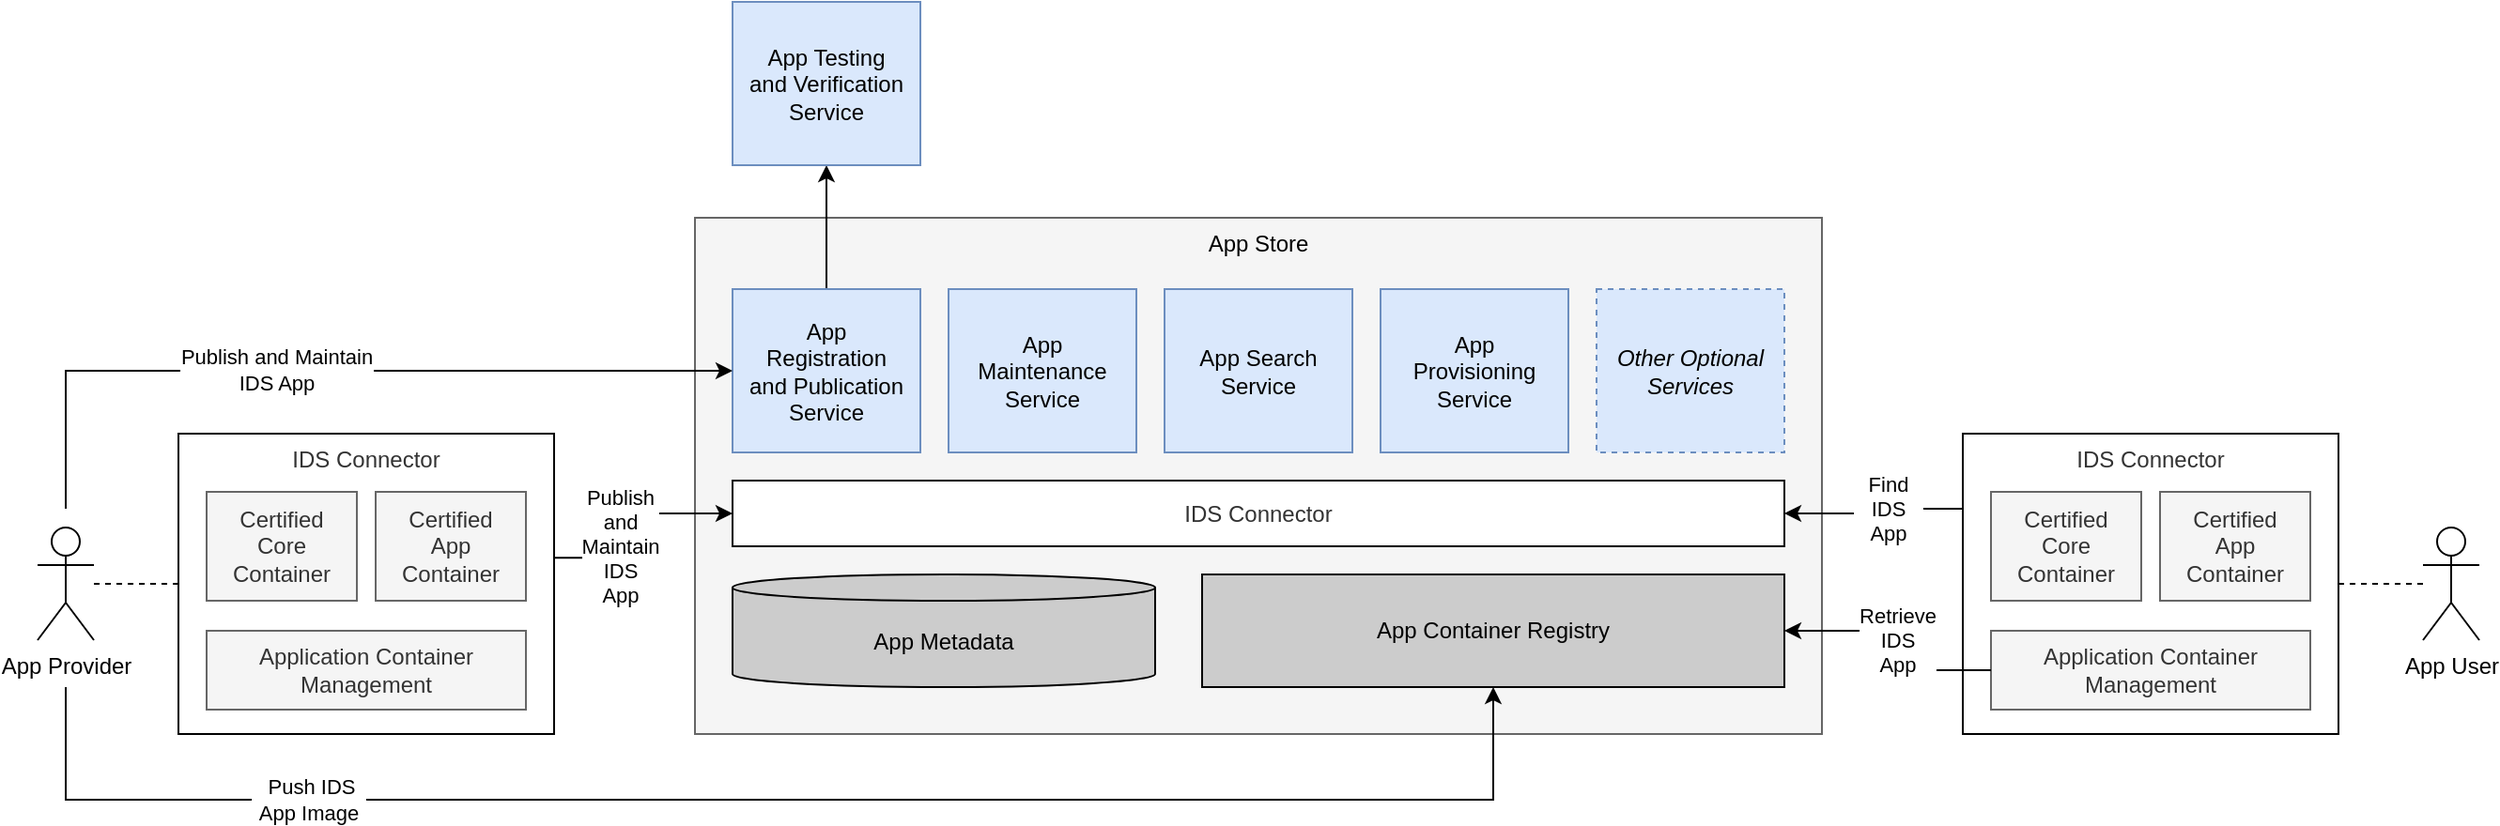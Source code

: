 <mxfile version="17.5.0" type="google"><diagram id="FOB0vDKNrFLflWHRrjKG" name="Page-1"><mxGraphModel grid="1" page="1" gridSize="5" guides="1" tooltips="1" connect="1" arrows="1" fold="1" pageScale="1" pageWidth="850" pageHeight="1100" math="0" shadow="0"><root><mxCell id="0"/><mxCell id="1" parent="0"/><mxCell id="ct6E9p7qiC-d9M1rV3QP-6" value="App Store" style="rounded=0;whiteSpace=wrap;html=1;verticalAlign=top;fillColor=#F5F5F5;strokeColor=#666666;" vertex="1" parent="1"><mxGeometry x="85" y="170" width="600" height="275" as="geometry"/></mxCell><mxCell id="hSOW3-l-pKzD9sGPN9eP-7" value="App Container Registry" style="rounded=0;whiteSpace=wrap;html=1;fillColor=#CCCCCC;strokeColor=#000000;fontColor=#000000;" vertex="1" parent="1"><mxGeometry x="355" y="360" width="310" height="60" as="geometry"/></mxCell><mxCell id="ct6E9p7qiC-d9M1rV3QP-2" value="IDS Connector" style="rounded=0;whiteSpace=wrap;html=1;fillColor=#FFFFFF;fontColor=#333333;strokeColor=#000000;" vertex="1" parent="1"><mxGeometry x="105" y="310" width="560" height="35" as="geometry"/></mxCell><mxCell id="uE1iS9A0VEqsAE_Hq9Na-18" style="edgeStyle=orthogonalEdgeStyle;rounded=0;orthogonalLoop=1;jettySize=auto;html=1;entryX=0.5;entryY=1;entryDx=0;entryDy=0;fontColor=#000000;" edge="1" parent="1" source="ct6E9p7qiC-d9M1rV3QP-24" target="uE1iS9A0VEqsAE_Hq9Na-7"><mxGeometry relative="1" as="geometry"/></mxCell><mxCell id="ct6E9p7qiC-d9M1rV3QP-24" value="&lt;div&gt;App&lt;/div&gt;&lt;div&gt;Registration&lt;/div&gt;&lt;div&gt;and Publication Service&lt;/div&gt;" style="rounded=0;whiteSpace=wrap;html=1;fillColor=#dae8fc;strokeColor=#6c8ebf;" vertex="1" parent="1"><mxGeometry x="105" y="208" width="100" height="87" as="geometry"/></mxCell><mxCell id="Zfcp_1usg4aahWcv19w_-5" value="&lt;div&gt;App&lt;/div&gt;&lt;div&gt;Maintenance Service&lt;/div&gt;" style="rounded=0;whiteSpace=wrap;html=1;fillColor=#dae8fc;strokeColor=#6c8ebf;" vertex="1" parent="1"><mxGeometry x="220" y="208" width="100" height="87" as="geometry"/></mxCell><mxCell id="Zfcp_1usg4aahWcv19w_-6" value="App Search Service" style="rounded=0;whiteSpace=wrap;html=1;fillColor=#dae8fc;strokeColor=#6c8ebf;" vertex="1" parent="1"><mxGeometry x="335" y="208" width="100" height="87" as="geometry"/></mxCell><mxCell id="Zfcp_1usg4aahWcv19w_-7" value="&lt;div&gt;App&lt;/div&gt;&lt;div&gt;Provisioning Service&lt;/div&gt;" style="rounded=0;whiteSpace=wrap;html=1;fillColor=#DAE8FC;strokeColor=#6C8EBF;" vertex="1" parent="1"><mxGeometry x="450" y="208" width="100" height="87" as="geometry"/></mxCell><mxCell id="Zfcp_1usg4aahWcv19w_-8" value="Other Optional Services" style="rounded=0;whiteSpace=wrap;html=1;fillColor=#dae8fc;strokeColor=#6c8ebf;dashed=1;fontStyle=2" vertex="1" parent="1"><mxGeometry x="565" y="208" width="100" height="87" as="geometry"/></mxCell><mxCell id="Zfcp_1usg4aahWcv19w_-9" value="App Metadata" style="shape=cylinder3;whiteSpace=wrap;html=1;boundedLbl=1;backgroundOutline=1;size=7;fillColor=#CCCCCC;" vertex="1" parent="1"><mxGeometry x="105" y="360" width="225" height="60" as="geometry"/></mxCell><mxCell id="Zfcp_1usg4aahWcv19w_-14" style="rounded=0;orthogonalLoop=1;jettySize=auto;html=1;entryX=0;entryY=0.5;entryDx=0;entryDy=0;exitX=0.998;exitY=0.413;exitDx=0;exitDy=0;exitPerimeter=0;edgeStyle=orthogonalEdgeStyle;" edge="1" parent="1" source="jxDuimEmyfE6NufvLdPp-14" target="ct6E9p7qiC-d9M1rV3QP-2"><mxGeometry relative="1" as="geometry"><mxPoint x="25.4" y="327.34" as="sourcePoint"/></mxGeometry></mxCell><mxCell id="Zfcp_1usg4aahWcv19w_-15" value="&lt;div&gt;Publish&lt;/div&gt;&lt;div&gt;and&lt;/div&gt;&lt;div&gt;Maintain&lt;/div&gt;&lt;div&gt;IDS&lt;/div&gt;&lt;div&gt;App&lt;br&gt;&lt;/div&gt;" style="edgeLabel;html=1;align=center;verticalAlign=middle;resizable=0;points=[];" connectable="0" vertex="1" parent="Zfcp_1usg4aahWcv19w_-14"><mxGeometry x="-0.191" y="-1" relative="1" as="geometry"><mxPoint x="-14" y="-6" as="offset"/></mxGeometry></mxCell><mxCell id="uE1iS9A0VEqsAE_Hq9Na-2" value="Publish and Maintain&lt;br&gt;IDS App" style="rounded=0;orthogonalLoop=1;jettySize=auto;html=1;entryX=0;entryY=0.5;entryDx=0;entryDy=0;fontColor=#000000;edgeStyle=orthogonalEdgeStyle;" edge="1" parent="1" target="ct6E9p7qiC-d9M1rV3QP-24"><mxGeometry x="-0.134" y="1" relative="1" as="geometry"><mxPoint x="-250" y="325" as="sourcePoint"/><Array as="points"><mxPoint x="-250" y="251"/></Array><mxPoint as="offset"/></mxGeometry></mxCell><mxCell id="uE1iS9A0VEqsAE_Hq9Na-6" value="&amp;nbsp; &amp;nbsp;Push IDS &amp;nbsp; &lt;br&gt;App Image" style="edgeStyle=orthogonalEdgeStyle;rounded=0;orthogonalLoop=1;jettySize=auto;html=1;entryX=0.5;entryY=1;entryDx=0;entryDy=0;fontColor=#000000;" edge="1" parent="1" target="hSOW3-l-pKzD9sGPN9eP-7"><mxGeometry x="-0.57" relative="1" as="geometry"><mxPoint x="-250" y="420" as="sourcePoint"/><Array as="points"><mxPoint x="-250" y="480"/><mxPoint x="510" y="480"/></Array><mxPoint as="offset"/></mxGeometry></mxCell><mxCell id="uE1iS9A0VEqsAE_Hq9Na-1" value="App Provider" style="shape=umlActor;verticalLabelPosition=bottom;verticalAlign=top;html=1;outlineConnect=0;fontColor=#000000;strokeColor=#000000;" vertex="1" parent="1"><mxGeometry x="-265" y="335" width="30" height="60" as="geometry"/></mxCell><mxCell id="uE1iS9A0VEqsAE_Hq9Na-3" value="" style="endArrow=none;dashed=1;html=1;rounded=0;fontColor=#000000;exitX=0;exitY=0.5;exitDx=0;exitDy=0;" edge="1" parent="1" source="jxDuimEmyfE6NufvLdPp-14" target="uE1iS9A0VEqsAE_Hq9Na-1"><mxGeometry width="50" height="50" relative="1" as="geometry"><mxPoint x="-135" y="305" as="sourcePoint"/><mxPoint x="-245" y="325" as="targetPoint"/></mxGeometry></mxCell><mxCell id="uE1iS9A0VEqsAE_Hq9Na-4" value="App User" style="shape=umlActor;verticalLabelPosition=bottom;verticalAlign=top;html=1;outlineConnect=0;fontColor=#000000;strokeColor=#000000;" vertex="1" parent="1"><mxGeometry x="1005" y="335" width="30" height="60" as="geometry"/></mxCell><mxCell id="uE1iS9A0VEqsAE_Hq9Na-5" value="" style="endArrow=none;dashed=1;html=1;rounded=0;fontColor=#000000;exitX=1;exitY=0.5;exitDx=0;exitDy=0;" edge="1" parent="1" source="uE1iS9A0VEqsAE_Hq9Na-11" target="uE1iS9A0VEqsAE_Hq9Na-4"><mxGeometry width="50" height="50" relative="1" as="geometry"><mxPoint x="865" y="245" as="sourcePoint"/><mxPoint x="865" y="175" as="targetPoint"/></mxGeometry></mxCell><mxCell id="uE1iS9A0VEqsAE_Hq9Na-7" value="&lt;div&gt;App Testing&lt;/div&gt;&lt;div&gt;and Verification Service&lt;/div&gt;" style="rounded=0;whiteSpace=wrap;html=1;fillColor=#dae8fc;strokeColor=#6c8ebf;" vertex="1" parent="1"><mxGeometry x="105" y="55" width="100" height="87" as="geometry"/></mxCell><mxCell id="uE1iS9A0VEqsAE_Hq9Na-9" value="" style="group" connectable="0" vertex="1" parent="1"><mxGeometry x="-190" y="285" width="200" height="160" as="geometry"/></mxCell><mxCell id="jxDuimEmyfE6NufvLdPp-14" value="IDS Connector" style="rounded=0;whiteSpace=wrap;html=1;fillColor=#FFFFFF;fontColor=#333333;strokeColor=#000000;horizontal=1;verticalAlign=top;" vertex="1" parent="uE1iS9A0VEqsAE_Hq9Na-9"><mxGeometry width="200" height="160" as="geometry"/></mxCell><mxCell id="jxDuimEmyfE6NufvLdPp-15" value="Application Container Management" style="rounded=0;whiteSpace=wrap;html=1;fillColor=#f5f5f5;fontColor=#333333;strokeColor=#666666;" vertex="1" parent="uE1iS9A0VEqsAE_Hq9Na-9"><mxGeometry x="15" y="105" width="170" height="42" as="geometry"/></mxCell><mxCell id="jxDuimEmyfE6NufvLdPp-16" value="&lt;div&gt;Certified&lt;/div&gt;&lt;div&gt;App&lt;/div&gt;&lt;div&gt;Container&lt;/div&gt;" style="rounded=0;whiteSpace=wrap;html=1;verticalAlign=middle;fillColor=#f5f5f5;fontColor=#333333;strokeColor=#666666;" vertex="1" parent="uE1iS9A0VEqsAE_Hq9Na-9"><mxGeometry x="105" y="31" width="80" height="58" as="geometry"/></mxCell><mxCell id="jxDuimEmyfE6NufvLdPp-17" value="&lt;div&gt;Certified&lt;/div&gt;&lt;div&gt;Core Container&lt;/div&gt;" style="rounded=0;whiteSpace=wrap;html=1;verticalAlign=middle;fillColor=#f5f5f5;fontColor=#333333;strokeColor=#666666;" vertex="1" parent="uE1iS9A0VEqsAE_Hq9Na-9"><mxGeometry x="15" y="31" width="80" height="58" as="geometry"/></mxCell><mxCell id="uE1iS9A0VEqsAE_Hq9Na-10" value="" style="group" connectable="0" vertex="1" parent="1"><mxGeometry x="760" y="285" width="200" height="160" as="geometry"/></mxCell><mxCell id="uE1iS9A0VEqsAE_Hq9Na-11" value="IDS Connector" style="rounded=0;whiteSpace=wrap;html=1;fillColor=#FFFFFF;fontColor=#333333;strokeColor=#000000;horizontal=1;verticalAlign=top;" vertex="1" parent="uE1iS9A0VEqsAE_Hq9Na-10"><mxGeometry width="200" height="160" as="geometry"/></mxCell><mxCell id="uE1iS9A0VEqsAE_Hq9Na-12" value="Application Container Management" style="rounded=0;whiteSpace=wrap;html=1;fillColor=#f5f5f5;fontColor=#333333;strokeColor=#666666;" vertex="1" parent="uE1iS9A0VEqsAE_Hq9Na-10"><mxGeometry x="15" y="105" width="170" height="42" as="geometry"/></mxCell><mxCell id="uE1iS9A0VEqsAE_Hq9Na-13" value="&lt;div&gt;Certified&lt;/div&gt;&lt;div&gt;App&lt;/div&gt;&lt;div&gt;Container&lt;/div&gt;" style="rounded=0;whiteSpace=wrap;html=1;verticalAlign=middle;fillColor=#f5f5f5;fontColor=#333333;strokeColor=#666666;" vertex="1" parent="uE1iS9A0VEqsAE_Hq9Na-10"><mxGeometry x="105" y="31" width="80" height="58" as="geometry"/></mxCell><mxCell id="uE1iS9A0VEqsAE_Hq9Na-14" value="&lt;div&gt;Certified&lt;/div&gt;&lt;div&gt;Core Container&lt;/div&gt;" style="rounded=0;whiteSpace=wrap;html=1;verticalAlign=middle;fillColor=#f5f5f5;fontColor=#333333;strokeColor=#666666;" vertex="1" parent="uE1iS9A0VEqsAE_Hq9Na-10"><mxGeometry x="15" y="31" width="80" height="58" as="geometry"/></mxCell><mxCell id="Zfcp_1usg4aahWcv19w_-16" value="&lt;div&gt;Find&lt;/div&gt;&lt;div&gt;&amp;nbsp;&amp;nbsp; IDS&amp;nbsp; &amp;nbsp; &lt;br&gt;&lt;/div&gt;&lt;div&gt;App&lt;/div&gt;" style="rounded=0;orthogonalLoop=1;jettySize=auto;html=1;entryX=1;entryY=0.5;entryDx=0;entryDy=0;exitX=0;exitY=0.25;exitDx=0;exitDy=0;edgeStyle=orthogonalEdgeStyle;" edge="1" parent="1" source="uE1iS9A0VEqsAE_Hq9Na-11" target="ct6E9p7qiC-d9M1rV3QP-2"><mxGeometry x="-0.179" relative="1" as="geometry"><mxPoint as="offset"/><mxPoint x="765.2" y="327.6" as="sourcePoint"/></mxGeometry></mxCell><mxCell id="jxDuimEmyfE6NufvLdPp-2" value="&lt;div&gt;Retrieve&lt;/div&gt;&lt;div&gt;IDS&lt;/div&gt;&lt;div&gt;App&lt;/div&gt;" style="rounded=0;orthogonalLoop=1;jettySize=auto;html=1;entryX=1;entryY=0.5;entryDx=0;entryDy=0;exitX=0;exitY=0.5;exitDx=0;exitDy=0;edgeStyle=orthogonalEdgeStyle;" edge="1" parent="1" source="uE1iS9A0VEqsAE_Hq9Na-12" target="hSOW3-l-pKzD9sGPN9eP-7"><mxGeometry x="0.084" y="-5" relative="1" as="geometry"><mxPoint as="offset"/><mxPoint x="780" y="390" as="sourcePoint"/></mxGeometry></mxCell></root></mxGraphModel></diagram></mxfile>